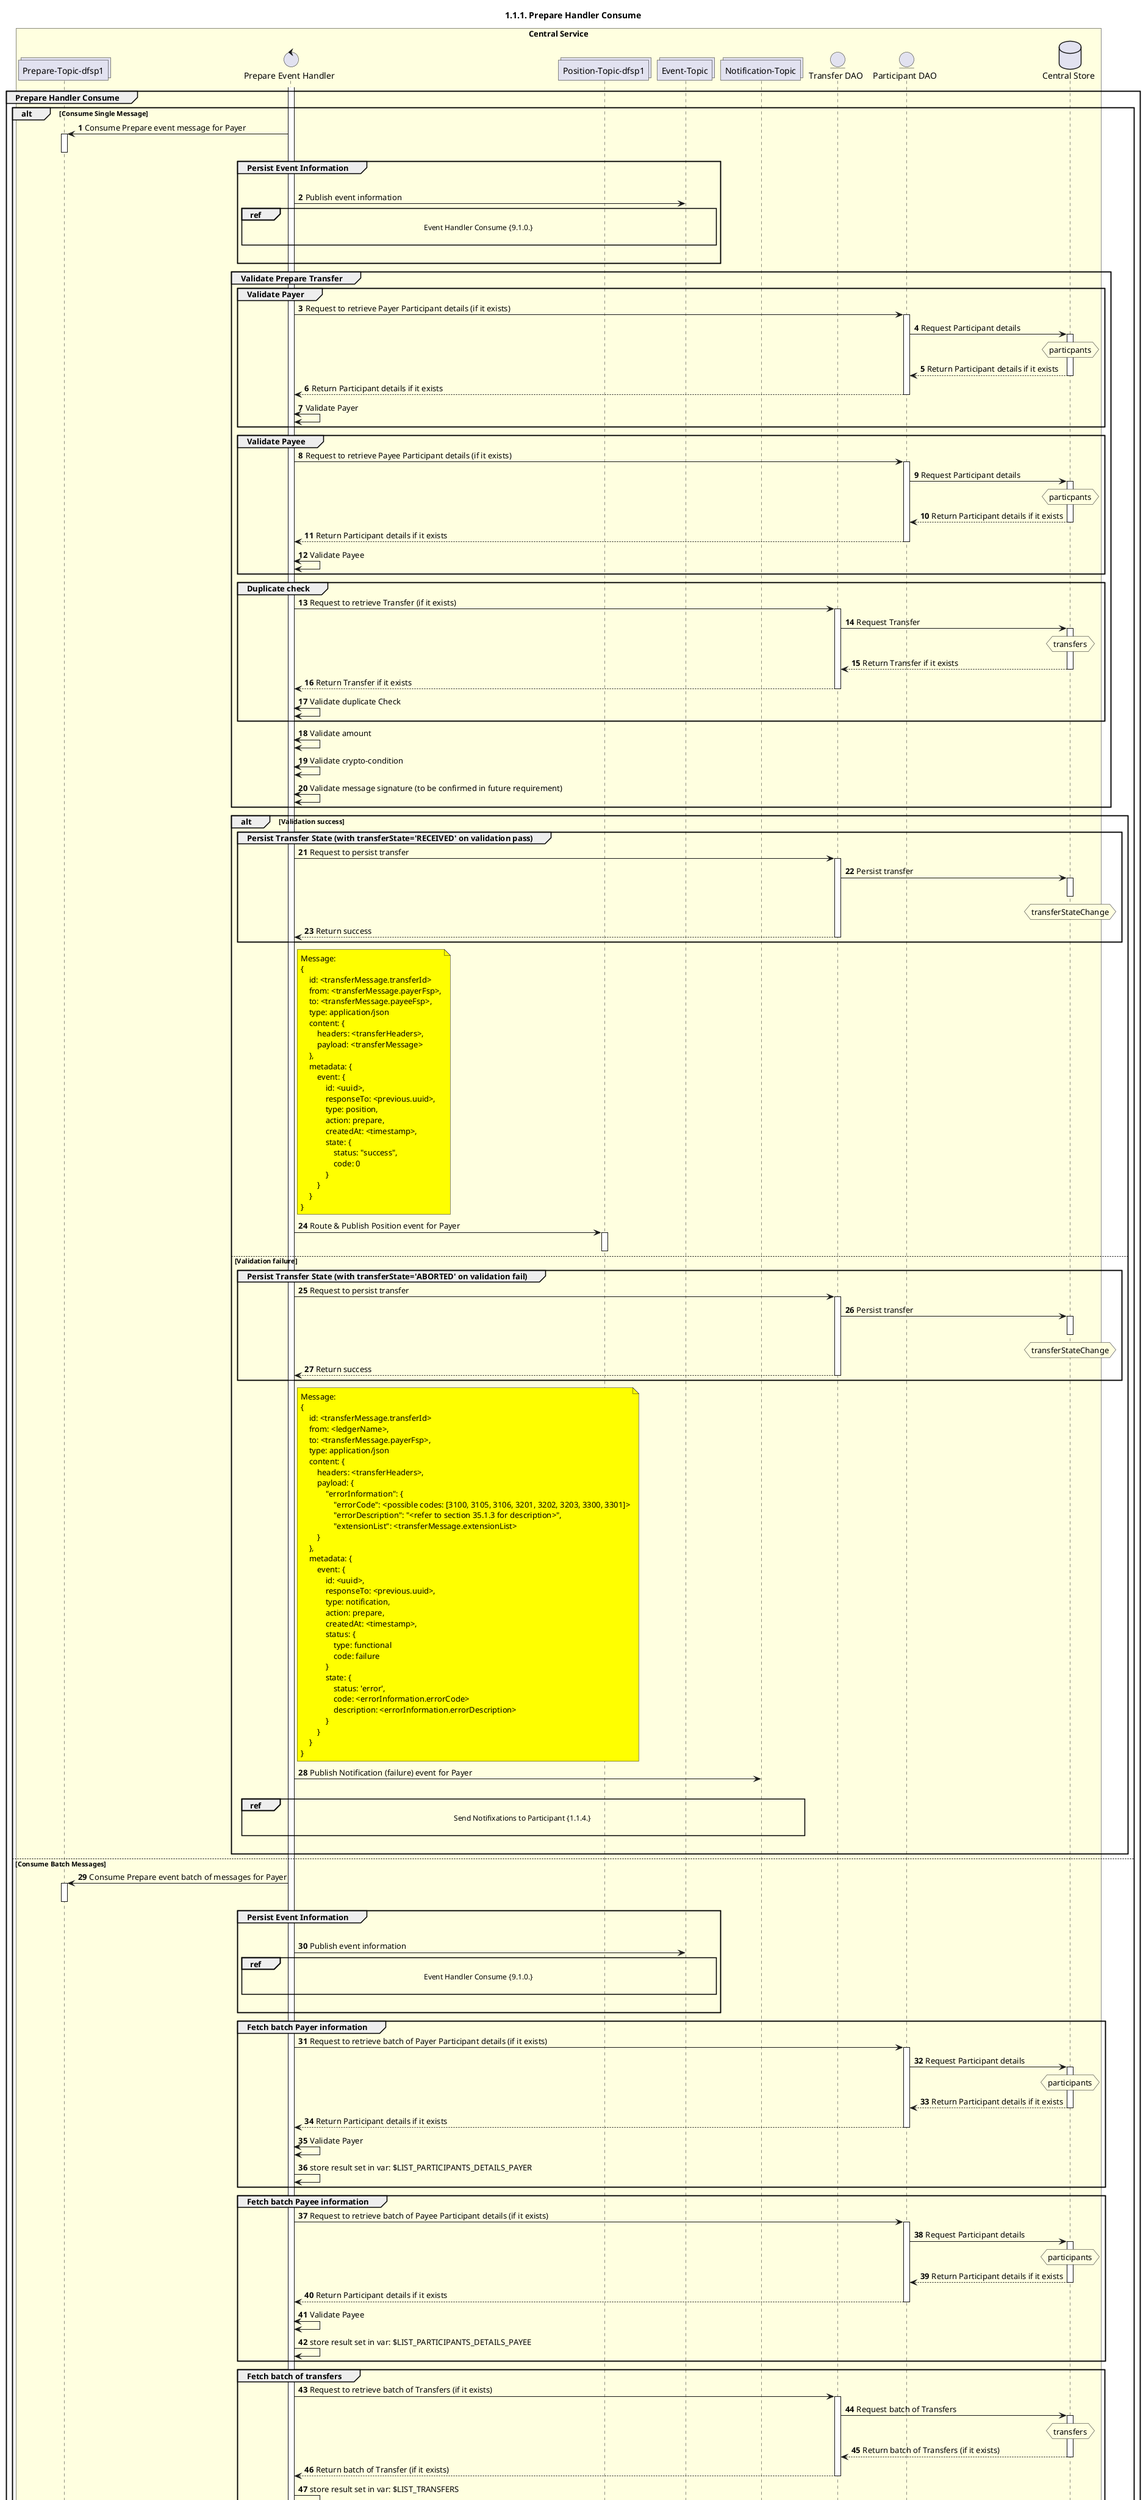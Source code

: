 @startuml
' declate title
title 1.1.1. Prepare Handler Consume

autonumber

' Actor Keys:
'   boundary - APIs/Interfaces, etc
'   collections - Kafka Topics
'   control - Kafka Consumers
'   entity - Database Access Objects
'   database - Database Persistance Store

' declare actors
collections "Prepare-Topic-dfsp1" as TOPIC_PREPARE_DFSP1
control "Prepare Event Handler" as PREP_HANDLER
collections "Position-Topic-dfsp1" as TOPIC_POSITION_DFSP1
collections "Event-Topic" as TOPIC_EVENTS
collections "Notification-Topic" as TOPIC_NOTIFICATIONS
entity "Transfer DAO" as TRANS_DAO
entity "Participant DAO" as PARTICIPANT_DAO
database "Central Store" as DB

box "Central Service" #LightYellow
    participant TOPIC_PREPARE_DFSP1
    participant PREP_HANDLER
    participant TOPIC_POSITION_DFSP1
    participant TOPIC_EVENTS
    participant TOPIC_NOTIFICATIONS
    participant TRANS_DAO
    participant PARTICIPANT_DAO
    participant DB
end box

' start flow
activate PREP_HANDLER
group Prepare Handler Consume
    alt Consume Single Message
        TOPIC_PREPARE_DFSP1 <- PREP_HANDLER: Consume Prepare event message for Payer
        activate TOPIC_PREPARE_DFSP1
        deactivate TOPIC_PREPARE_DFSP1
        group Persist Event Information
            |||
            PREP_HANDLER -> TOPIC_EVENTS: Publish event information
            ref over PREP_HANDLER, TOPIC_EVENTS :  Event Handler Consume {9.1.0.} \n
            |||
        end

        group Validate Prepare Transfer
            group Validate Payer
                PREP_HANDLER -> PARTICIPANT_DAO: Request to retrieve Payer Participant details (if it exists)
                activate PARTICIPANT_DAO
                PARTICIPANT_DAO -> DB: Request Participant details
                hnote over DB #lightyellow
                    particpants
                end note
                activate DB
                PARTICIPANT_DAO <-- DB: Return Participant details if it exists
                deactivate DB
                PARTICIPANT_DAO --> PREP_HANDLER: Return Participant details if it exists
                deactivate PARTICIPANT_DAO
                PREP_HANDLER <-> PREP_HANDLER: Validate Payer
            end
            group Validate Payee
                PREP_HANDLER -> PARTICIPANT_DAO: Request to retrieve Payee Participant details (if it exists)
                activate PARTICIPANT_DAO
                PARTICIPANT_DAO -> DB: Request Participant details
                hnote over DB #lightyellow
                    particpants
                end note
                activate DB
                PARTICIPANT_DAO <-- DB: Return Participant details if it exists
                deactivate DB
                PARTICIPANT_DAO --> PREP_HANDLER: Return Participant details if it exists
                deactivate PARTICIPANT_DAO
                PREP_HANDLER <-> PREP_HANDLER: Validate Payee
            end
            group Duplicate check
                PREP_HANDLER -> TRANS_DAO: Request to retrieve Transfer (if it exists)
                activate TRANS_DAO
                TRANS_DAO -> DB: Request Transfer
                hnote over DB #lightyellow
                    transfers
                end note
                activate DB
                TRANS_DAO <-- DB: Return Transfer if it exists
                deactivate DB
                TRANS_DAO --> PREP_HANDLER: Return Transfer if it exists
                deactivate TRANS_DAO
                PREP_HANDLER <-> PREP_HANDLER: Validate duplicate Check
            end
            PREP_HANDLER <-> PREP_HANDLER: Validate amount
            PREP_HANDLER <-> PREP_HANDLER: Validate crypto-condition
            PREP_HANDLER <-> PREP_HANDLER: Validate message signature (to be confirmed in future requirement)
        end
        alt Validation success
            group Persist Transfer State (with transferState='RECEIVED' on validation pass)
                PREP_HANDLER -> TRANS_DAO: Request to persist transfer
                activate TRANS_DAO
                TRANS_DAO -> DB: Persist transfer
                hnote over DB #lightyellow
                    transferStateChange
                end note
                activate DB
                deactivate DB
                TRANS_DAO --> PREP_HANDLER: Return success
                deactivate TRANS_DAO
            end

            note right of PREP_HANDLER #yellow
                Message:
                {
                    id: <transferMessage.transferId>
                    from: <transferMessage.payerFsp>,
                    to: <transferMessage.payeeFsp>,
                    type: application/json
                    content: {
                        headers: <transferHeaders>,
                        payload: <transferMessage>
                    },
                    metadata: {
                        event: {
                            id: <uuid>,
                            responseTo: <previous.uuid>,
                            type: position,
                            action: prepare,
                            createdAt: <timestamp>,
                            state: {
                                status: "success",
                                code: 0
                            }
                        }
                    }
                }
            end note
            PREP_HANDLER -> TOPIC_POSITION_DFSP1: Route & Publish Position event for Payer
            activate TOPIC_POSITION_DFSP1
            deactivate TOPIC_POSITION_DFSP1
        else Validation failure
            group Persist Transfer State (with transferState='ABORTED' on validation fail)
                PREP_HANDLER -> TRANS_DAO: Request to persist transfer
                activate TRANS_DAO
                TRANS_DAO -> DB: Persist transfer
                hnote over DB #lightyellow
                    transferStateChange
                end note
                activate DB
                deactivate DB
                TRANS_DAO --> PREP_HANDLER: Return success
                deactivate TRANS_DAO
            end
            note right of PREP_HANDLER #yellow
                Message:
                {
                    id: <transferMessage.transferId>
                    from: <ledgerName>,
                    to: <transferMessage.payerFsp>,
                    type: application/json
                    content: {
                        headers: <transferHeaders>,
                        payload: {
                            "errorInformation": {
                                "errorCode": <possible codes: [3100, 3105, 3106, 3201, 3202, 3203, 3300, 3301]>
                                "errorDescription": "<refer to section 35.1.3 for description>",
                                "extensionList": <transferMessage.extensionList>
                        }
                    },
                    metadata: {
                        event: {
                            id: <uuid>,
                            responseTo: <previous.uuid>,
                            type: notification,
                            action: prepare,
                            createdAt: <timestamp>,
                            status: {
                                type: functional
                                code: failure
                            }
                            state: {
                                status: 'error',
                                code: <errorInformation.errorCode>
                                description: <errorInformation.errorDescription>
                            }
                        }
                    }
                }
            end note
            PREP_HANDLER -> TOPIC_NOTIFICATIONS: Publish Notification (failure) event for Payer
            |||
            ref over PREP_HANDLER, TOPIC_NOTIFICATIONS :  Send Notifixations to Participant {1.1.4.} \n
            |||
        end

    else Consume Batch Messages
        TOPIC_PREPARE_DFSP1 <- PREP_HANDLER: Consume Prepare event batch of messages for Payer
        activate TOPIC_PREPARE_DFSP1
        deactivate TOPIC_PREPARE_DFSP1
        group Persist Event Information
            |||
            PREP_HANDLER -> TOPIC_EVENTS: Publish event information
            ref over PREP_HANDLER, TOPIC_EVENTS :  Event Handler Consume {9.1.0.} \n
            |||
        end

        group Fetch batch Payer information
            PREP_HANDLER -> PARTICIPANT_DAO: Request to retrieve batch of Payer Participant details (if it exists)
            activate PARTICIPANT_DAO
            PARTICIPANT_DAO -> DB: Request Participant details
            hnote over DB #lightyellow
                participants
            end note
            activate DB
            PARTICIPANT_DAO <-- DB: Return Participant details if it exists
            deactivate DB
            PARTICIPANT_DAO --> PREP_HANDLER: Return Participant details if it exists
            deactivate PARTICIPANT_DAO
            PREP_HANDLER <-> PREP_HANDLER: Validate Payer
            PREP_HANDLER -> PREP_HANDLER: store result set in var: $LIST_PARTICIPANTS_DETAILS_PAYER
        end

        group Fetch batch Payee information
            PREP_HANDLER -> PARTICIPANT_DAO: Request to retrieve batch of Payee Participant details (if it exists)
            activate PARTICIPANT_DAO
            PARTICIPANT_DAO -> DB: Request Participant details
            hnote over DB #lightyellow
                participants
            end note
            activate DB
            PARTICIPANT_DAO <-- DB: Return Participant details if it exists
            deactivate DB
            PARTICIPANT_DAO --> PREP_HANDLER: Return Participant details if it exists
            deactivate PARTICIPANT_DAO
            PREP_HANDLER <-> PREP_HANDLER: Validate Payee
            PREP_HANDLER -> PREP_HANDLER: store result set in var: $LIST_PARTICIPANTS_DETAILS_PAYEE
        end

        group Fetch batch of transfers
            PREP_HANDLER -> TRANS_DAO: Request to retrieve batch of Transfers (if it exists)
            activate TRANS_DAO
            TRANS_DAO -> DB: Request batch of Transfers
            hnote over DB #lightyellow
                transfers
            end note
            activate DB
            TRANS_DAO <-- DB: Return batch of Transfers (if it exists)
            deactivate DB
            TRANS_DAO --> PREP_HANDLER: Return batch of Transfer (if it exists)
            deactivate TRANS_DAO
            PREP_HANDLER -> PREP_HANDLER: store result set in var: $LIST_TRANSFERS
        end

        loop for each message in batch

            group Validate Prepare Transfer
                group Validate Payer
                    PREP_HANDLER <-> PREP_HANDLER: Validate Payer against in-memory var $LIST_PARTICIPANTS_DETAILS_PAYER
                end
                group Validate Payee
                    PREP_HANDLER <-> PREP_HANDLER: Validate Payee against in-memory var $LIST_PARTICIPANTS_DETAILS_PAYEE
                end
                group Duplicate check
                    PREP_HANDLER <-> PREP_HANDLER: Validate duplicate Check against in-memory var $LIST_TRANSFERS
                end
                PREP_HANDLER <-> PREP_HANDLER: Validate amount
                PREP_HANDLER <-> PREP_HANDLER: Validate crypto-condition
                PREP_HANDLER <-> PREP_HANDLER: Validate message signature (to be confirmed in future requirement)
            end

            group Persist Transfer State (with transferState='RECEIVED' on validation pass)
                PREP_HANDLER -> TRANS_DAO: Request to persist transfer
                activate TRANS_DAO
                TRANS_DAO -> DB: Persist transfer
                hnote over DB #lightyellow
                    transferStateChange
                end note
                activate DB
                deactivate DB
                TRANS_DAO --> PREP_HANDLER: Return success
                deactivate TRANS_DAO
            end

            note right of PREP_HANDLER #yellow
                Message:
                {
                    id: <transferMessage.transferId>
                    from: <transferMessage.payerFsp>,
                    to: <transferMessage.payeeFsp>,
                    type: application/json
                    content: {
                        headers: <transferHeaders>,
                        payload: <transferMessage>
                    },
                    metadata: {
                        event: {
                            id: <uuid>,
                            responseTo: <previous.uuid>,
                            type: position,
                            action: prepare,
                            createdAt: <timestamp>,
                            state: {
                                status: "success",
                                code: 0
                            }
                        }
                    }
                }
            end note
            PREP_HANDLER -> TOPIC_POSITION_DFSP1: Route & Publish Position event for Payer
            activate TOPIC_POSITION_DFSP1
            deactivate TOPIC_POSITION_DFSP1
        end
    end
end
deactivate PREP_HANDLER
@enduml
